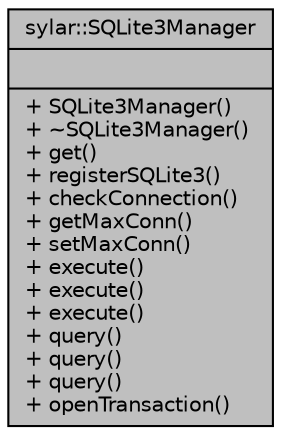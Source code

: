 digraph "sylar::SQLite3Manager"
{
 // LATEX_PDF_SIZE
  edge [fontname="Helvetica",fontsize="10",labelfontname="Helvetica",labelfontsize="10"];
  node [fontname="Helvetica",fontsize="10",shape=record];
  Node1 [label="{sylar::SQLite3Manager\n||+ SQLite3Manager()\l+ ~SQLite3Manager()\l+ get()\l+ registerSQLite3()\l+ checkConnection()\l+ getMaxConn()\l+ setMaxConn()\l+ execute()\l+ execute()\l+ execute()\l+ query()\l+ query()\l+ query()\l+ openTransaction()\l}",height=0.2,width=0.4,color="black", fillcolor="grey75", style="filled", fontcolor="black",tooltip=" "];
}
